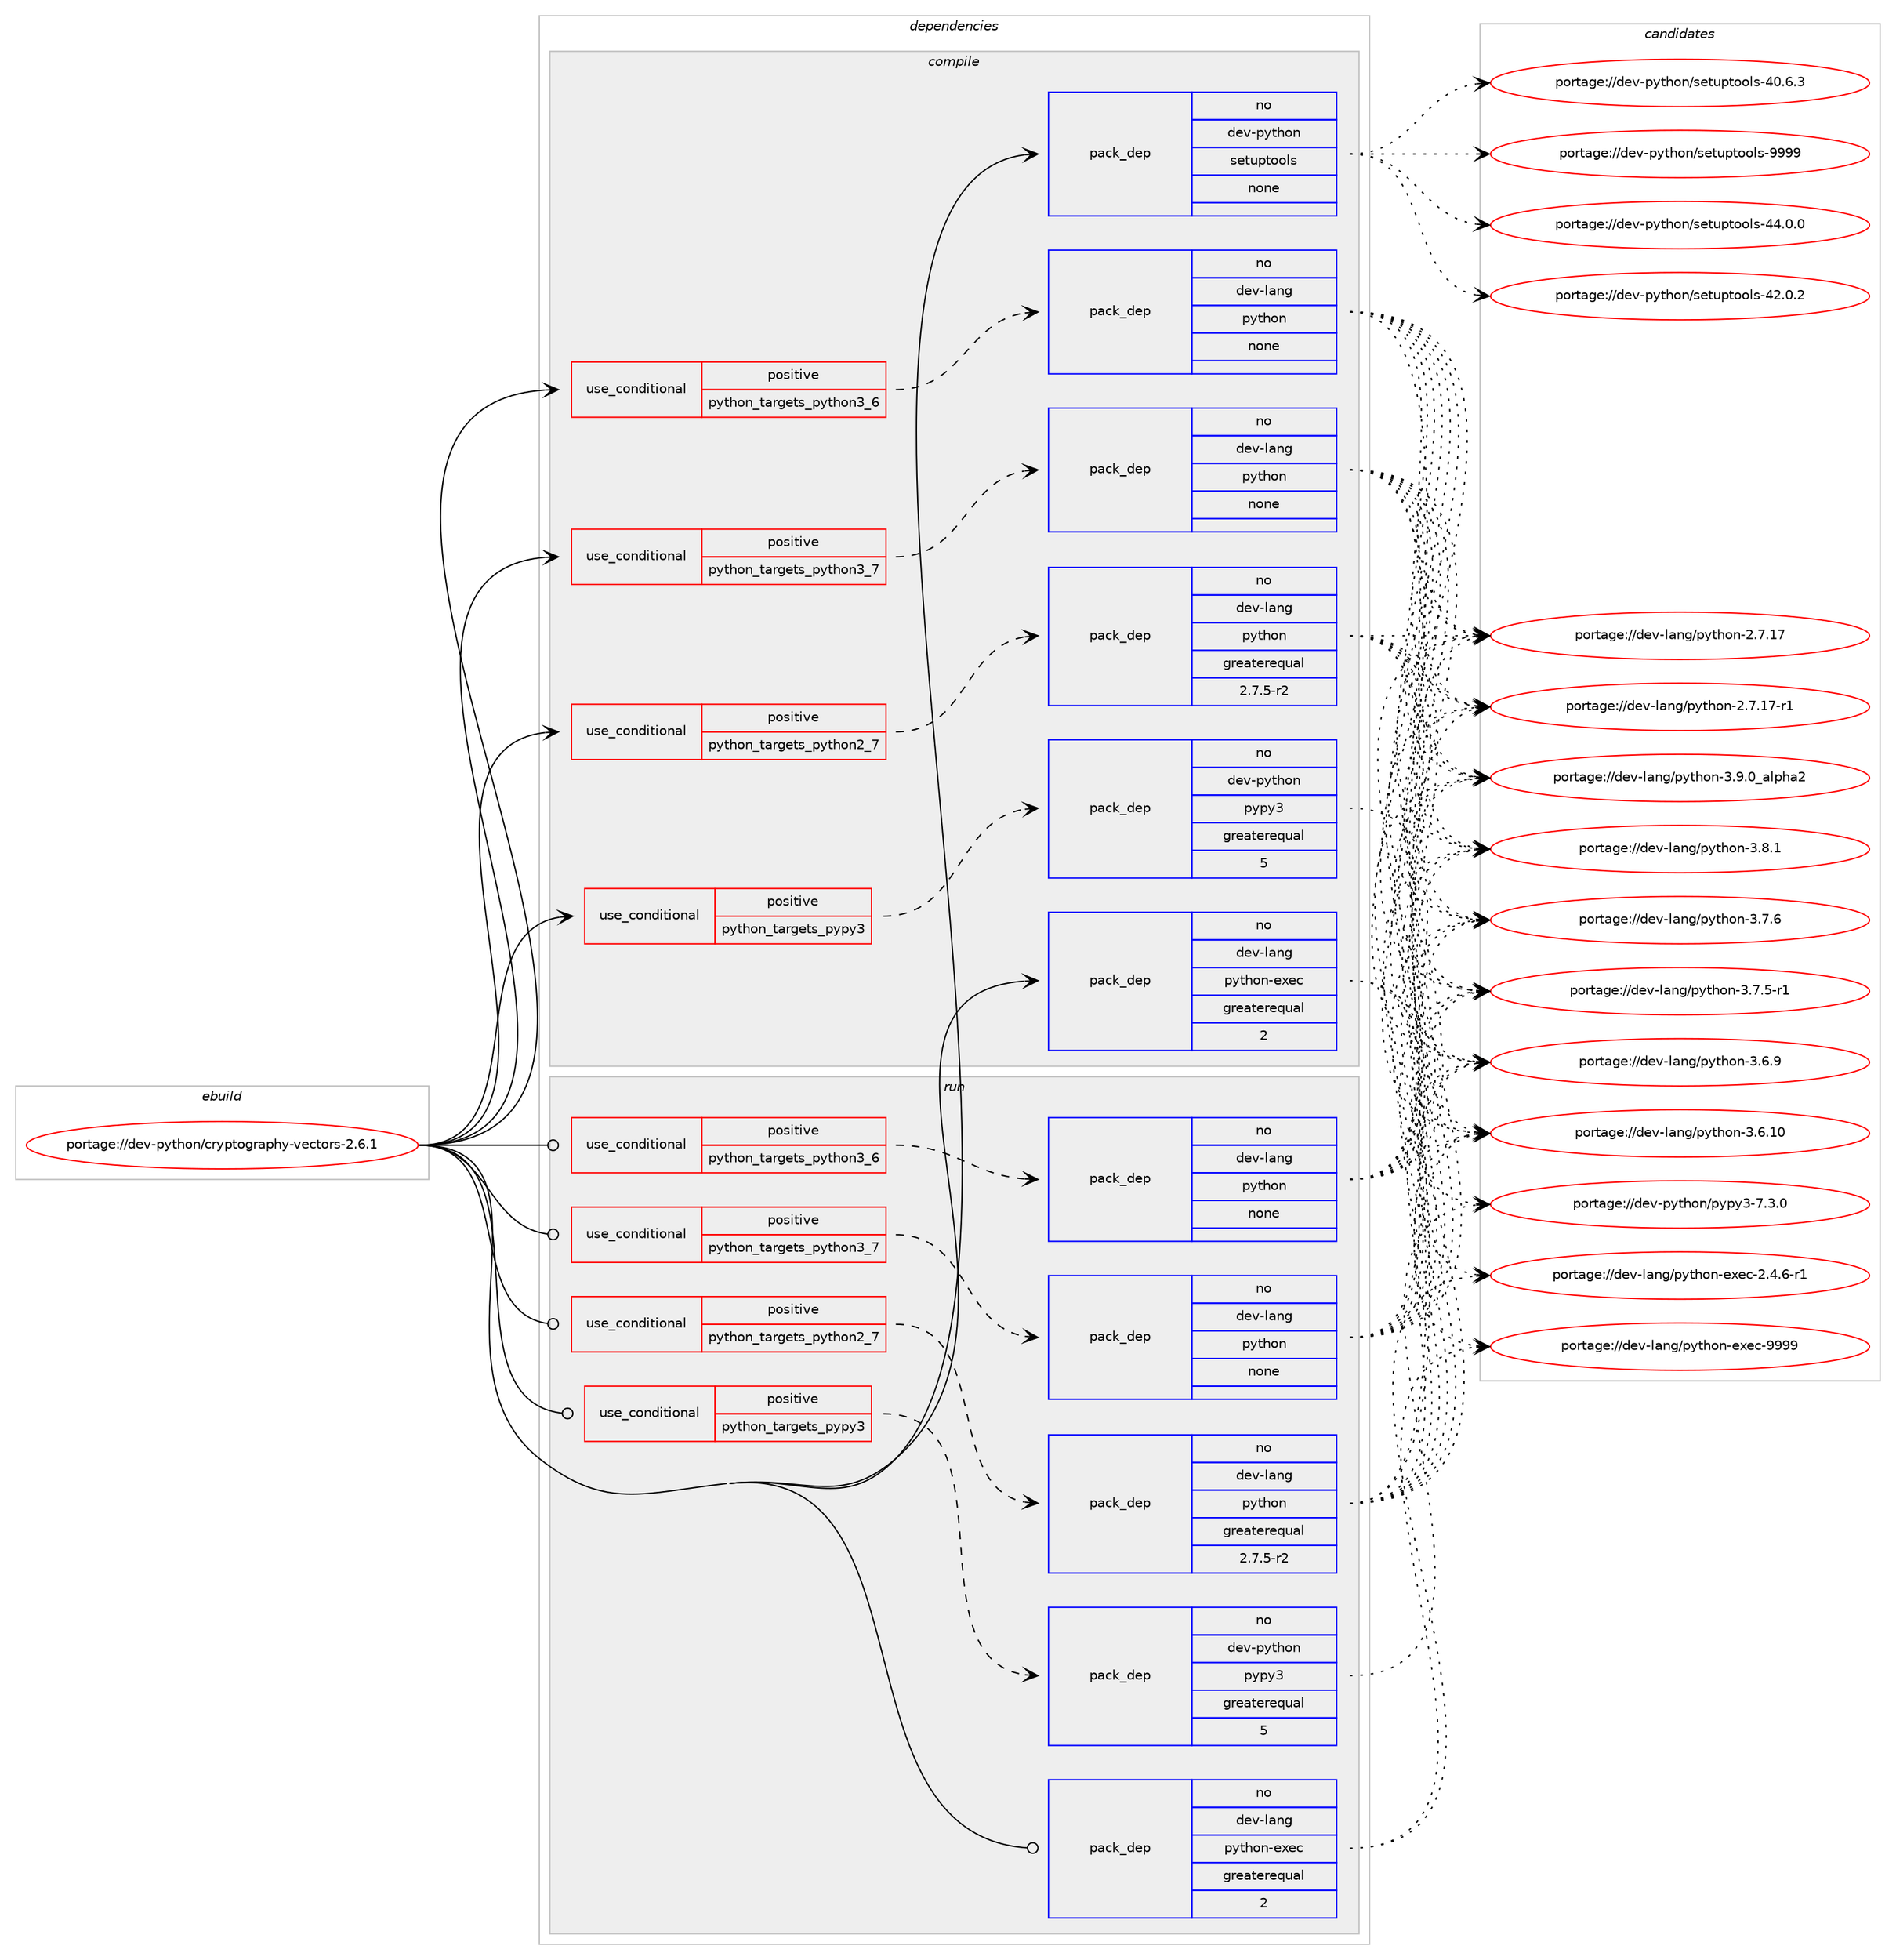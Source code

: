 digraph prolog {

# *************
# Graph options
# *************

newrank=true;
concentrate=true;
compound=true;
graph [rankdir=LR,fontname=Helvetica,fontsize=10,ranksep=1.5];#, ranksep=2.5, nodesep=0.2];
edge  [arrowhead=vee];
node  [fontname=Helvetica,fontsize=10];

# **********
# The ebuild
# **********

subgraph cluster_leftcol {
color=gray;
rank=same;
label=<<i>ebuild</i>>;
id [label="portage://dev-python/cryptography-vectors-2.6.1", color=red, width=4, href="../dev-python/cryptography-vectors-2.6.1.svg"];
}

# ****************
# The dependencies
# ****************

subgraph cluster_midcol {
color=gray;
label=<<i>dependencies</i>>;
subgraph cluster_compile {
fillcolor="#eeeeee";
style=filled;
label=<<i>compile</i>>;
subgraph cond117258 {
dependency465583 [label=<<TABLE BORDER="0" CELLBORDER="1" CELLSPACING="0" CELLPADDING="4"><TR><TD ROWSPAN="3" CELLPADDING="10">use_conditional</TD></TR><TR><TD>positive</TD></TR><TR><TD>python_targets_pypy3</TD></TR></TABLE>>, shape=none, color=red];
subgraph pack343326 {
dependency465584 [label=<<TABLE BORDER="0" CELLBORDER="1" CELLSPACING="0" CELLPADDING="4" WIDTH="220"><TR><TD ROWSPAN="6" CELLPADDING="30">pack_dep</TD></TR><TR><TD WIDTH="110">no</TD></TR><TR><TD>dev-python</TD></TR><TR><TD>pypy3</TD></TR><TR><TD>greaterequal</TD></TR><TR><TD>5</TD></TR></TABLE>>, shape=none, color=blue];
}
dependency465583:e -> dependency465584:w [weight=20,style="dashed",arrowhead="vee"];
}
id:e -> dependency465583:w [weight=20,style="solid",arrowhead="vee"];
subgraph cond117259 {
dependency465585 [label=<<TABLE BORDER="0" CELLBORDER="1" CELLSPACING="0" CELLPADDING="4"><TR><TD ROWSPAN="3" CELLPADDING="10">use_conditional</TD></TR><TR><TD>positive</TD></TR><TR><TD>python_targets_python2_7</TD></TR></TABLE>>, shape=none, color=red];
subgraph pack343327 {
dependency465586 [label=<<TABLE BORDER="0" CELLBORDER="1" CELLSPACING="0" CELLPADDING="4" WIDTH="220"><TR><TD ROWSPAN="6" CELLPADDING="30">pack_dep</TD></TR><TR><TD WIDTH="110">no</TD></TR><TR><TD>dev-lang</TD></TR><TR><TD>python</TD></TR><TR><TD>greaterequal</TD></TR><TR><TD>2.7.5-r2</TD></TR></TABLE>>, shape=none, color=blue];
}
dependency465585:e -> dependency465586:w [weight=20,style="dashed",arrowhead="vee"];
}
id:e -> dependency465585:w [weight=20,style="solid",arrowhead="vee"];
subgraph cond117260 {
dependency465587 [label=<<TABLE BORDER="0" CELLBORDER="1" CELLSPACING="0" CELLPADDING="4"><TR><TD ROWSPAN="3" CELLPADDING="10">use_conditional</TD></TR><TR><TD>positive</TD></TR><TR><TD>python_targets_python3_6</TD></TR></TABLE>>, shape=none, color=red];
subgraph pack343328 {
dependency465588 [label=<<TABLE BORDER="0" CELLBORDER="1" CELLSPACING="0" CELLPADDING="4" WIDTH="220"><TR><TD ROWSPAN="6" CELLPADDING="30">pack_dep</TD></TR><TR><TD WIDTH="110">no</TD></TR><TR><TD>dev-lang</TD></TR><TR><TD>python</TD></TR><TR><TD>none</TD></TR><TR><TD></TD></TR></TABLE>>, shape=none, color=blue];
}
dependency465587:e -> dependency465588:w [weight=20,style="dashed",arrowhead="vee"];
}
id:e -> dependency465587:w [weight=20,style="solid",arrowhead="vee"];
subgraph cond117261 {
dependency465589 [label=<<TABLE BORDER="0" CELLBORDER="1" CELLSPACING="0" CELLPADDING="4"><TR><TD ROWSPAN="3" CELLPADDING="10">use_conditional</TD></TR><TR><TD>positive</TD></TR><TR><TD>python_targets_python3_7</TD></TR></TABLE>>, shape=none, color=red];
subgraph pack343329 {
dependency465590 [label=<<TABLE BORDER="0" CELLBORDER="1" CELLSPACING="0" CELLPADDING="4" WIDTH="220"><TR><TD ROWSPAN="6" CELLPADDING="30">pack_dep</TD></TR><TR><TD WIDTH="110">no</TD></TR><TR><TD>dev-lang</TD></TR><TR><TD>python</TD></TR><TR><TD>none</TD></TR><TR><TD></TD></TR></TABLE>>, shape=none, color=blue];
}
dependency465589:e -> dependency465590:w [weight=20,style="dashed",arrowhead="vee"];
}
id:e -> dependency465589:w [weight=20,style="solid",arrowhead="vee"];
subgraph pack343330 {
dependency465591 [label=<<TABLE BORDER="0" CELLBORDER="1" CELLSPACING="0" CELLPADDING="4" WIDTH="220"><TR><TD ROWSPAN="6" CELLPADDING="30">pack_dep</TD></TR><TR><TD WIDTH="110">no</TD></TR><TR><TD>dev-lang</TD></TR><TR><TD>python-exec</TD></TR><TR><TD>greaterequal</TD></TR><TR><TD>2</TD></TR></TABLE>>, shape=none, color=blue];
}
id:e -> dependency465591:w [weight=20,style="solid",arrowhead="vee"];
subgraph pack343331 {
dependency465592 [label=<<TABLE BORDER="0" CELLBORDER="1" CELLSPACING="0" CELLPADDING="4" WIDTH="220"><TR><TD ROWSPAN="6" CELLPADDING="30">pack_dep</TD></TR><TR><TD WIDTH="110">no</TD></TR><TR><TD>dev-python</TD></TR><TR><TD>setuptools</TD></TR><TR><TD>none</TD></TR><TR><TD></TD></TR></TABLE>>, shape=none, color=blue];
}
id:e -> dependency465592:w [weight=20,style="solid",arrowhead="vee"];
}
subgraph cluster_compileandrun {
fillcolor="#eeeeee";
style=filled;
label=<<i>compile and run</i>>;
}
subgraph cluster_run {
fillcolor="#eeeeee";
style=filled;
label=<<i>run</i>>;
subgraph cond117262 {
dependency465593 [label=<<TABLE BORDER="0" CELLBORDER="1" CELLSPACING="0" CELLPADDING="4"><TR><TD ROWSPAN="3" CELLPADDING="10">use_conditional</TD></TR><TR><TD>positive</TD></TR><TR><TD>python_targets_pypy3</TD></TR></TABLE>>, shape=none, color=red];
subgraph pack343332 {
dependency465594 [label=<<TABLE BORDER="0" CELLBORDER="1" CELLSPACING="0" CELLPADDING="4" WIDTH="220"><TR><TD ROWSPAN="6" CELLPADDING="30">pack_dep</TD></TR><TR><TD WIDTH="110">no</TD></TR><TR><TD>dev-python</TD></TR><TR><TD>pypy3</TD></TR><TR><TD>greaterequal</TD></TR><TR><TD>5</TD></TR></TABLE>>, shape=none, color=blue];
}
dependency465593:e -> dependency465594:w [weight=20,style="dashed",arrowhead="vee"];
}
id:e -> dependency465593:w [weight=20,style="solid",arrowhead="odot"];
subgraph cond117263 {
dependency465595 [label=<<TABLE BORDER="0" CELLBORDER="1" CELLSPACING="0" CELLPADDING="4"><TR><TD ROWSPAN="3" CELLPADDING="10">use_conditional</TD></TR><TR><TD>positive</TD></TR><TR><TD>python_targets_python2_7</TD></TR></TABLE>>, shape=none, color=red];
subgraph pack343333 {
dependency465596 [label=<<TABLE BORDER="0" CELLBORDER="1" CELLSPACING="0" CELLPADDING="4" WIDTH="220"><TR><TD ROWSPAN="6" CELLPADDING="30">pack_dep</TD></TR><TR><TD WIDTH="110">no</TD></TR><TR><TD>dev-lang</TD></TR><TR><TD>python</TD></TR><TR><TD>greaterequal</TD></TR><TR><TD>2.7.5-r2</TD></TR></TABLE>>, shape=none, color=blue];
}
dependency465595:e -> dependency465596:w [weight=20,style="dashed",arrowhead="vee"];
}
id:e -> dependency465595:w [weight=20,style="solid",arrowhead="odot"];
subgraph cond117264 {
dependency465597 [label=<<TABLE BORDER="0" CELLBORDER="1" CELLSPACING="0" CELLPADDING="4"><TR><TD ROWSPAN="3" CELLPADDING="10">use_conditional</TD></TR><TR><TD>positive</TD></TR><TR><TD>python_targets_python3_6</TD></TR></TABLE>>, shape=none, color=red];
subgraph pack343334 {
dependency465598 [label=<<TABLE BORDER="0" CELLBORDER="1" CELLSPACING="0" CELLPADDING="4" WIDTH="220"><TR><TD ROWSPAN="6" CELLPADDING="30">pack_dep</TD></TR><TR><TD WIDTH="110">no</TD></TR><TR><TD>dev-lang</TD></TR><TR><TD>python</TD></TR><TR><TD>none</TD></TR><TR><TD></TD></TR></TABLE>>, shape=none, color=blue];
}
dependency465597:e -> dependency465598:w [weight=20,style="dashed",arrowhead="vee"];
}
id:e -> dependency465597:w [weight=20,style="solid",arrowhead="odot"];
subgraph cond117265 {
dependency465599 [label=<<TABLE BORDER="0" CELLBORDER="1" CELLSPACING="0" CELLPADDING="4"><TR><TD ROWSPAN="3" CELLPADDING="10">use_conditional</TD></TR><TR><TD>positive</TD></TR><TR><TD>python_targets_python3_7</TD></TR></TABLE>>, shape=none, color=red];
subgraph pack343335 {
dependency465600 [label=<<TABLE BORDER="0" CELLBORDER="1" CELLSPACING="0" CELLPADDING="4" WIDTH="220"><TR><TD ROWSPAN="6" CELLPADDING="30">pack_dep</TD></TR><TR><TD WIDTH="110">no</TD></TR><TR><TD>dev-lang</TD></TR><TR><TD>python</TD></TR><TR><TD>none</TD></TR><TR><TD></TD></TR></TABLE>>, shape=none, color=blue];
}
dependency465599:e -> dependency465600:w [weight=20,style="dashed",arrowhead="vee"];
}
id:e -> dependency465599:w [weight=20,style="solid",arrowhead="odot"];
subgraph pack343336 {
dependency465601 [label=<<TABLE BORDER="0" CELLBORDER="1" CELLSPACING="0" CELLPADDING="4" WIDTH="220"><TR><TD ROWSPAN="6" CELLPADDING="30">pack_dep</TD></TR><TR><TD WIDTH="110">no</TD></TR><TR><TD>dev-lang</TD></TR><TR><TD>python-exec</TD></TR><TR><TD>greaterequal</TD></TR><TR><TD>2</TD></TR></TABLE>>, shape=none, color=blue];
}
id:e -> dependency465601:w [weight=20,style="solid",arrowhead="odot"];
}
}

# **************
# The candidates
# **************

subgraph cluster_choices {
rank=same;
color=gray;
label=<<i>candidates</i>>;

subgraph choice343326 {
color=black;
nodesep=1;
choice100101118451121211161041111104711212111212151455546514648 [label="portage://dev-python/pypy3-7.3.0", color=red, width=4,href="../dev-python/pypy3-7.3.0.svg"];
dependency465584:e -> choice100101118451121211161041111104711212111212151455546514648:w [style=dotted,weight="100"];
}
subgraph choice343327 {
color=black;
nodesep=1;
choice10010111845108971101034711212111610411111045514657464895971081121049750 [label="portage://dev-lang/python-3.9.0_alpha2", color=red, width=4,href="../dev-lang/python-3.9.0_alpha2.svg"];
choice100101118451089711010347112121116104111110455146564649 [label="portage://dev-lang/python-3.8.1", color=red, width=4,href="../dev-lang/python-3.8.1.svg"];
choice100101118451089711010347112121116104111110455146554654 [label="portage://dev-lang/python-3.7.6", color=red, width=4,href="../dev-lang/python-3.7.6.svg"];
choice1001011184510897110103471121211161041111104551465546534511449 [label="portage://dev-lang/python-3.7.5-r1", color=red, width=4,href="../dev-lang/python-3.7.5-r1.svg"];
choice100101118451089711010347112121116104111110455146544657 [label="portage://dev-lang/python-3.6.9", color=red, width=4,href="../dev-lang/python-3.6.9.svg"];
choice10010111845108971101034711212111610411111045514654464948 [label="portage://dev-lang/python-3.6.10", color=red, width=4,href="../dev-lang/python-3.6.10.svg"];
choice100101118451089711010347112121116104111110455046554649554511449 [label="portage://dev-lang/python-2.7.17-r1", color=red, width=4,href="../dev-lang/python-2.7.17-r1.svg"];
choice10010111845108971101034711212111610411111045504655464955 [label="portage://dev-lang/python-2.7.17", color=red, width=4,href="../dev-lang/python-2.7.17.svg"];
dependency465586:e -> choice10010111845108971101034711212111610411111045514657464895971081121049750:w [style=dotted,weight="100"];
dependency465586:e -> choice100101118451089711010347112121116104111110455146564649:w [style=dotted,weight="100"];
dependency465586:e -> choice100101118451089711010347112121116104111110455146554654:w [style=dotted,weight="100"];
dependency465586:e -> choice1001011184510897110103471121211161041111104551465546534511449:w [style=dotted,weight="100"];
dependency465586:e -> choice100101118451089711010347112121116104111110455146544657:w [style=dotted,weight="100"];
dependency465586:e -> choice10010111845108971101034711212111610411111045514654464948:w [style=dotted,weight="100"];
dependency465586:e -> choice100101118451089711010347112121116104111110455046554649554511449:w [style=dotted,weight="100"];
dependency465586:e -> choice10010111845108971101034711212111610411111045504655464955:w [style=dotted,weight="100"];
}
subgraph choice343328 {
color=black;
nodesep=1;
choice10010111845108971101034711212111610411111045514657464895971081121049750 [label="portage://dev-lang/python-3.9.0_alpha2", color=red, width=4,href="../dev-lang/python-3.9.0_alpha2.svg"];
choice100101118451089711010347112121116104111110455146564649 [label="portage://dev-lang/python-3.8.1", color=red, width=4,href="../dev-lang/python-3.8.1.svg"];
choice100101118451089711010347112121116104111110455146554654 [label="portage://dev-lang/python-3.7.6", color=red, width=4,href="../dev-lang/python-3.7.6.svg"];
choice1001011184510897110103471121211161041111104551465546534511449 [label="portage://dev-lang/python-3.7.5-r1", color=red, width=4,href="../dev-lang/python-3.7.5-r1.svg"];
choice100101118451089711010347112121116104111110455146544657 [label="portage://dev-lang/python-3.6.9", color=red, width=4,href="../dev-lang/python-3.6.9.svg"];
choice10010111845108971101034711212111610411111045514654464948 [label="portage://dev-lang/python-3.6.10", color=red, width=4,href="../dev-lang/python-3.6.10.svg"];
choice100101118451089711010347112121116104111110455046554649554511449 [label="portage://dev-lang/python-2.7.17-r1", color=red, width=4,href="../dev-lang/python-2.7.17-r1.svg"];
choice10010111845108971101034711212111610411111045504655464955 [label="portage://dev-lang/python-2.7.17", color=red, width=4,href="../dev-lang/python-2.7.17.svg"];
dependency465588:e -> choice10010111845108971101034711212111610411111045514657464895971081121049750:w [style=dotted,weight="100"];
dependency465588:e -> choice100101118451089711010347112121116104111110455146564649:w [style=dotted,weight="100"];
dependency465588:e -> choice100101118451089711010347112121116104111110455146554654:w [style=dotted,weight="100"];
dependency465588:e -> choice1001011184510897110103471121211161041111104551465546534511449:w [style=dotted,weight="100"];
dependency465588:e -> choice100101118451089711010347112121116104111110455146544657:w [style=dotted,weight="100"];
dependency465588:e -> choice10010111845108971101034711212111610411111045514654464948:w [style=dotted,weight="100"];
dependency465588:e -> choice100101118451089711010347112121116104111110455046554649554511449:w [style=dotted,weight="100"];
dependency465588:e -> choice10010111845108971101034711212111610411111045504655464955:w [style=dotted,weight="100"];
}
subgraph choice343329 {
color=black;
nodesep=1;
choice10010111845108971101034711212111610411111045514657464895971081121049750 [label="portage://dev-lang/python-3.9.0_alpha2", color=red, width=4,href="../dev-lang/python-3.9.0_alpha2.svg"];
choice100101118451089711010347112121116104111110455146564649 [label="portage://dev-lang/python-3.8.1", color=red, width=4,href="../dev-lang/python-3.8.1.svg"];
choice100101118451089711010347112121116104111110455146554654 [label="portage://dev-lang/python-3.7.6", color=red, width=4,href="../dev-lang/python-3.7.6.svg"];
choice1001011184510897110103471121211161041111104551465546534511449 [label="portage://dev-lang/python-3.7.5-r1", color=red, width=4,href="../dev-lang/python-3.7.5-r1.svg"];
choice100101118451089711010347112121116104111110455146544657 [label="portage://dev-lang/python-3.6.9", color=red, width=4,href="../dev-lang/python-3.6.9.svg"];
choice10010111845108971101034711212111610411111045514654464948 [label="portage://dev-lang/python-3.6.10", color=red, width=4,href="../dev-lang/python-3.6.10.svg"];
choice100101118451089711010347112121116104111110455046554649554511449 [label="portage://dev-lang/python-2.7.17-r1", color=red, width=4,href="../dev-lang/python-2.7.17-r1.svg"];
choice10010111845108971101034711212111610411111045504655464955 [label="portage://dev-lang/python-2.7.17", color=red, width=4,href="../dev-lang/python-2.7.17.svg"];
dependency465590:e -> choice10010111845108971101034711212111610411111045514657464895971081121049750:w [style=dotted,weight="100"];
dependency465590:e -> choice100101118451089711010347112121116104111110455146564649:w [style=dotted,weight="100"];
dependency465590:e -> choice100101118451089711010347112121116104111110455146554654:w [style=dotted,weight="100"];
dependency465590:e -> choice1001011184510897110103471121211161041111104551465546534511449:w [style=dotted,weight="100"];
dependency465590:e -> choice100101118451089711010347112121116104111110455146544657:w [style=dotted,weight="100"];
dependency465590:e -> choice10010111845108971101034711212111610411111045514654464948:w [style=dotted,weight="100"];
dependency465590:e -> choice100101118451089711010347112121116104111110455046554649554511449:w [style=dotted,weight="100"];
dependency465590:e -> choice10010111845108971101034711212111610411111045504655464955:w [style=dotted,weight="100"];
}
subgraph choice343330 {
color=black;
nodesep=1;
choice10010111845108971101034711212111610411111045101120101994557575757 [label="portage://dev-lang/python-exec-9999", color=red, width=4,href="../dev-lang/python-exec-9999.svg"];
choice10010111845108971101034711212111610411111045101120101994550465246544511449 [label="portage://dev-lang/python-exec-2.4.6-r1", color=red, width=4,href="../dev-lang/python-exec-2.4.6-r1.svg"];
dependency465591:e -> choice10010111845108971101034711212111610411111045101120101994557575757:w [style=dotted,weight="100"];
dependency465591:e -> choice10010111845108971101034711212111610411111045101120101994550465246544511449:w [style=dotted,weight="100"];
}
subgraph choice343331 {
color=black;
nodesep=1;
choice10010111845112121116104111110471151011161171121161111111081154557575757 [label="portage://dev-python/setuptools-9999", color=red, width=4,href="../dev-python/setuptools-9999.svg"];
choice100101118451121211161041111104711510111611711211611111110811545525246484648 [label="portage://dev-python/setuptools-44.0.0", color=red, width=4,href="../dev-python/setuptools-44.0.0.svg"];
choice100101118451121211161041111104711510111611711211611111110811545525046484650 [label="portage://dev-python/setuptools-42.0.2", color=red, width=4,href="../dev-python/setuptools-42.0.2.svg"];
choice100101118451121211161041111104711510111611711211611111110811545524846544651 [label="portage://dev-python/setuptools-40.6.3", color=red, width=4,href="../dev-python/setuptools-40.6.3.svg"];
dependency465592:e -> choice10010111845112121116104111110471151011161171121161111111081154557575757:w [style=dotted,weight="100"];
dependency465592:e -> choice100101118451121211161041111104711510111611711211611111110811545525246484648:w [style=dotted,weight="100"];
dependency465592:e -> choice100101118451121211161041111104711510111611711211611111110811545525046484650:w [style=dotted,weight="100"];
dependency465592:e -> choice100101118451121211161041111104711510111611711211611111110811545524846544651:w [style=dotted,weight="100"];
}
subgraph choice343332 {
color=black;
nodesep=1;
choice100101118451121211161041111104711212111212151455546514648 [label="portage://dev-python/pypy3-7.3.0", color=red, width=4,href="../dev-python/pypy3-7.3.0.svg"];
dependency465594:e -> choice100101118451121211161041111104711212111212151455546514648:w [style=dotted,weight="100"];
}
subgraph choice343333 {
color=black;
nodesep=1;
choice10010111845108971101034711212111610411111045514657464895971081121049750 [label="portage://dev-lang/python-3.9.0_alpha2", color=red, width=4,href="../dev-lang/python-3.9.0_alpha2.svg"];
choice100101118451089711010347112121116104111110455146564649 [label="portage://dev-lang/python-3.8.1", color=red, width=4,href="../dev-lang/python-3.8.1.svg"];
choice100101118451089711010347112121116104111110455146554654 [label="portage://dev-lang/python-3.7.6", color=red, width=4,href="../dev-lang/python-3.7.6.svg"];
choice1001011184510897110103471121211161041111104551465546534511449 [label="portage://dev-lang/python-3.7.5-r1", color=red, width=4,href="../dev-lang/python-3.7.5-r1.svg"];
choice100101118451089711010347112121116104111110455146544657 [label="portage://dev-lang/python-3.6.9", color=red, width=4,href="../dev-lang/python-3.6.9.svg"];
choice10010111845108971101034711212111610411111045514654464948 [label="portage://dev-lang/python-3.6.10", color=red, width=4,href="../dev-lang/python-3.6.10.svg"];
choice100101118451089711010347112121116104111110455046554649554511449 [label="portage://dev-lang/python-2.7.17-r1", color=red, width=4,href="../dev-lang/python-2.7.17-r1.svg"];
choice10010111845108971101034711212111610411111045504655464955 [label="portage://dev-lang/python-2.7.17", color=red, width=4,href="../dev-lang/python-2.7.17.svg"];
dependency465596:e -> choice10010111845108971101034711212111610411111045514657464895971081121049750:w [style=dotted,weight="100"];
dependency465596:e -> choice100101118451089711010347112121116104111110455146564649:w [style=dotted,weight="100"];
dependency465596:e -> choice100101118451089711010347112121116104111110455146554654:w [style=dotted,weight="100"];
dependency465596:e -> choice1001011184510897110103471121211161041111104551465546534511449:w [style=dotted,weight="100"];
dependency465596:e -> choice100101118451089711010347112121116104111110455146544657:w [style=dotted,weight="100"];
dependency465596:e -> choice10010111845108971101034711212111610411111045514654464948:w [style=dotted,weight="100"];
dependency465596:e -> choice100101118451089711010347112121116104111110455046554649554511449:w [style=dotted,weight="100"];
dependency465596:e -> choice10010111845108971101034711212111610411111045504655464955:w [style=dotted,weight="100"];
}
subgraph choice343334 {
color=black;
nodesep=1;
choice10010111845108971101034711212111610411111045514657464895971081121049750 [label="portage://dev-lang/python-3.9.0_alpha2", color=red, width=4,href="../dev-lang/python-3.9.0_alpha2.svg"];
choice100101118451089711010347112121116104111110455146564649 [label="portage://dev-lang/python-3.8.1", color=red, width=4,href="../dev-lang/python-3.8.1.svg"];
choice100101118451089711010347112121116104111110455146554654 [label="portage://dev-lang/python-3.7.6", color=red, width=4,href="../dev-lang/python-3.7.6.svg"];
choice1001011184510897110103471121211161041111104551465546534511449 [label="portage://dev-lang/python-3.7.5-r1", color=red, width=4,href="../dev-lang/python-3.7.5-r1.svg"];
choice100101118451089711010347112121116104111110455146544657 [label="portage://dev-lang/python-3.6.9", color=red, width=4,href="../dev-lang/python-3.6.9.svg"];
choice10010111845108971101034711212111610411111045514654464948 [label="portage://dev-lang/python-3.6.10", color=red, width=4,href="../dev-lang/python-3.6.10.svg"];
choice100101118451089711010347112121116104111110455046554649554511449 [label="portage://dev-lang/python-2.7.17-r1", color=red, width=4,href="../dev-lang/python-2.7.17-r1.svg"];
choice10010111845108971101034711212111610411111045504655464955 [label="portage://dev-lang/python-2.7.17", color=red, width=4,href="../dev-lang/python-2.7.17.svg"];
dependency465598:e -> choice10010111845108971101034711212111610411111045514657464895971081121049750:w [style=dotted,weight="100"];
dependency465598:e -> choice100101118451089711010347112121116104111110455146564649:w [style=dotted,weight="100"];
dependency465598:e -> choice100101118451089711010347112121116104111110455146554654:w [style=dotted,weight="100"];
dependency465598:e -> choice1001011184510897110103471121211161041111104551465546534511449:w [style=dotted,weight="100"];
dependency465598:e -> choice100101118451089711010347112121116104111110455146544657:w [style=dotted,weight="100"];
dependency465598:e -> choice10010111845108971101034711212111610411111045514654464948:w [style=dotted,weight="100"];
dependency465598:e -> choice100101118451089711010347112121116104111110455046554649554511449:w [style=dotted,weight="100"];
dependency465598:e -> choice10010111845108971101034711212111610411111045504655464955:w [style=dotted,weight="100"];
}
subgraph choice343335 {
color=black;
nodesep=1;
choice10010111845108971101034711212111610411111045514657464895971081121049750 [label="portage://dev-lang/python-3.9.0_alpha2", color=red, width=4,href="../dev-lang/python-3.9.0_alpha2.svg"];
choice100101118451089711010347112121116104111110455146564649 [label="portage://dev-lang/python-3.8.1", color=red, width=4,href="../dev-lang/python-3.8.1.svg"];
choice100101118451089711010347112121116104111110455146554654 [label="portage://dev-lang/python-3.7.6", color=red, width=4,href="../dev-lang/python-3.7.6.svg"];
choice1001011184510897110103471121211161041111104551465546534511449 [label="portage://dev-lang/python-3.7.5-r1", color=red, width=4,href="../dev-lang/python-3.7.5-r1.svg"];
choice100101118451089711010347112121116104111110455146544657 [label="portage://dev-lang/python-3.6.9", color=red, width=4,href="../dev-lang/python-3.6.9.svg"];
choice10010111845108971101034711212111610411111045514654464948 [label="portage://dev-lang/python-3.6.10", color=red, width=4,href="../dev-lang/python-3.6.10.svg"];
choice100101118451089711010347112121116104111110455046554649554511449 [label="portage://dev-lang/python-2.7.17-r1", color=red, width=4,href="../dev-lang/python-2.7.17-r1.svg"];
choice10010111845108971101034711212111610411111045504655464955 [label="portage://dev-lang/python-2.7.17", color=red, width=4,href="../dev-lang/python-2.7.17.svg"];
dependency465600:e -> choice10010111845108971101034711212111610411111045514657464895971081121049750:w [style=dotted,weight="100"];
dependency465600:e -> choice100101118451089711010347112121116104111110455146564649:w [style=dotted,weight="100"];
dependency465600:e -> choice100101118451089711010347112121116104111110455146554654:w [style=dotted,weight="100"];
dependency465600:e -> choice1001011184510897110103471121211161041111104551465546534511449:w [style=dotted,weight="100"];
dependency465600:e -> choice100101118451089711010347112121116104111110455146544657:w [style=dotted,weight="100"];
dependency465600:e -> choice10010111845108971101034711212111610411111045514654464948:w [style=dotted,weight="100"];
dependency465600:e -> choice100101118451089711010347112121116104111110455046554649554511449:w [style=dotted,weight="100"];
dependency465600:e -> choice10010111845108971101034711212111610411111045504655464955:w [style=dotted,weight="100"];
}
subgraph choice343336 {
color=black;
nodesep=1;
choice10010111845108971101034711212111610411111045101120101994557575757 [label="portage://dev-lang/python-exec-9999", color=red, width=4,href="../dev-lang/python-exec-9999.svg"];
choice10010111845108971101034711212111610411111045101120101994550465246544511449 [label="portage://dev-lang/python-exec-2.4.6-r1", color=red, width=4,href="../dev-lang/python-exec-2.4.6-r1.svg"];
dependency465601:e -> choice10010111845108971101034711212111610411111045101120101994557575757:w [style=dotted,weight="100"];
dependency465601:e -> choice10010111845108971101034711212111610411111045101120101994550465246544511449:w [style=dotted,weight="100"];
}
}

}
